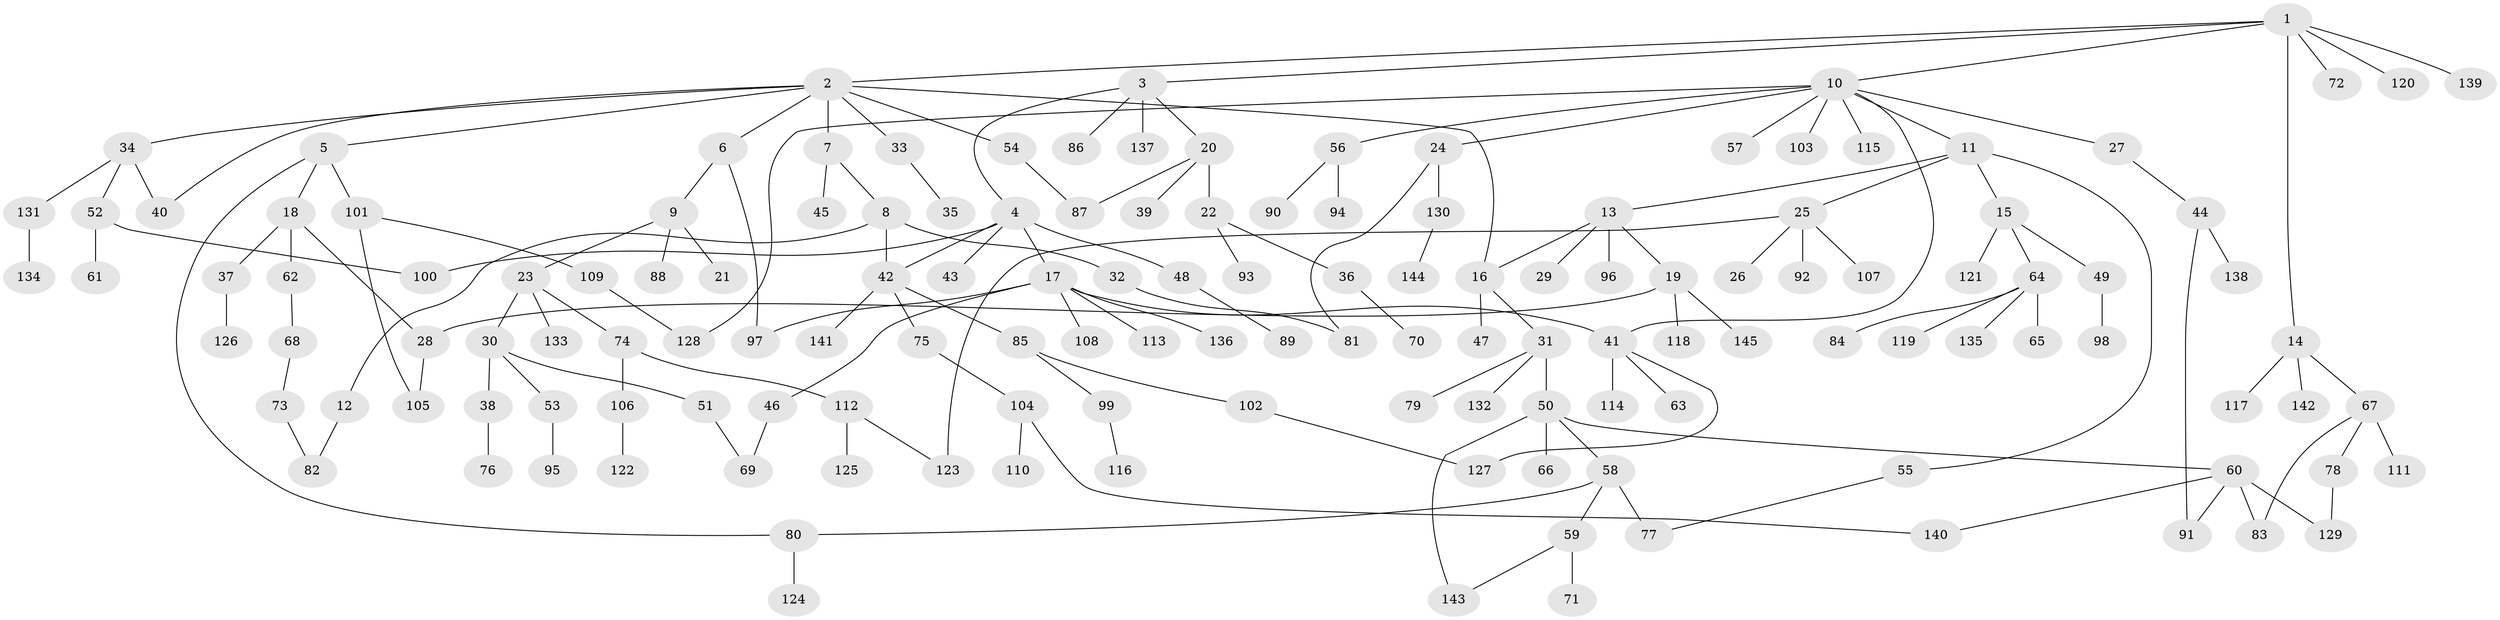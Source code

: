 // Generated by graph-tools (version 1.1) at 2025/10/02/27/25 16:10:54]
// undirected, 145 vertices, 166 edges
graph export_dot {
graph [start="1"]
  node [color=gray90,style=filled];
  1;
  2;
  3;
  4;
  5;
  6;
  7;
  8;
  9;
  10;
  11;
  12;
  13;
  14;
  15;
  16;
  17;
  18;
  19;
  20;
  21;
  22;
  23;
  24;
  25;
  26;
  27;
  28;
  29;
  30;
  31;
  32;
  33;
  34;
  35;
  36;
  37;
  38;
  39;
  40;
  41;
  42;
  43;
  44;
  45;
  46;
  47;
  48;
  49;
  50;
  51;
  52;
  53;
  54;
  55;
  56;
  57;
  58;
  59;
  60;
  61;
  62;
  63;
  64;
  65;
  66;
  67;
  68;
  69;
  70;
  71;
  72;
  73;
  74;
  75;
  76;
  77;
  78;
  79;
  80;
  81;
  82;
  83;
  84;
  85;
  86;
  87;
  88;
  89;
  90;
  91;
  92;
  93;
  94;
  95;
  96;
  97;
  98;
  99;
  100;
  101;
  102;
  103;
  104;
  105;
  106;
  107;
  108;
  109;
  110;
  111;
  112;
  113;
  114;
  115;
  116;
  117;
  118;
  119;
  120;
  121;
  122;
  123;
  124;
  125;
  126;
  127;
  128;
  129;
  130;
  131;
  132;
  133;
  134;
  135;
  136;
  137;
  138;
  139;
  140;
  141;
  142;
  143;
  144;
  145;
  1 -- 2;
  1 -- 3;
  1 -- 10;
  1 -- 14;
  1 -- 72;
  1 -- 120;
  1 -- 139;
  2 -- 5;
  2 -- 6;
  2 -- 7;
  2 -- 16;
  2 -- 33;
  2 -- 34;
  2 -- 54;
  2 -- 40;
  3 -- 4;
  3 -- 20;
  3 -- 86;
  3 -- 137;
  4 -- 17;
  4 -- 42;
  4 -- 43;
  4 -- 48;
  4 -- 100;
  5 -- 18;
  5 -- 101;
  5 -- 80;
  6 -- 9;
  6 -- 97;
  7 -- 8;
  7 -- 45;
  8 -- 12;
  8 -- 32;
  8 -- 42;
  9 -- 21;
  9 -- 23;
  9 -- 88;
  10 -- 11;
  10 -- 24;
  10 -- 27;
  10 -- 41;
  10 -- 56;
  10 -- 57;
  10 -- 103;
  10 -- 115;
  10 -- 128;
  11 -- 13;
  11 -- 15;
  11 -- 25;
  11 -- 55;
  12 -- 82;
  13 -- 19;
  13 -- 29;
  13 -- 96;
  13 -- 16;
  14 -- 67;
  14 -- 117;
  14 -- 142;
  15 -- 49;
  15 -- 64;
  15 -- 121;
  16 -- 31;
  16 -- 47;
  17 -- 46;
  17 -- 97;
  17 -- 108;
  17 -- 113;
  17 -- 136;
  17 -- 41;
  18 -- 28;
  18 -- 37;
  18 -- 62;
  19 -- 118;
  19 -- 145;
  19 -- 28;
  20 -- 22;
  20 -- 39;
  20 -- 87;
  22 -- 36;
  22 -- 93;
  23 -- 30;
  23 -- 74;
  23 -- 133;
  24 -- 130;
  24 -- 81;
  25 -- 26;
  25 -- 92;
  25 -- 107;
  25 -- 123;
  27 -- 44;
  28 -- 105;
  30 -- 38;
  30 -- 51;
  30 -- 53;
  31 -- 50;
  31 -- 79;
  31 -- 132;
  32 -- 81;
  33 -- 35;
  34 -- 40;
  34 -- 52;
  34 -- 131;
  36 -- 70;
  37 -- 126;
  38 -- 76;
  41 -- 63;
  41 -- 114;
  41 -- 127;
  42 -- 75;
  42 -- 85;
  42 -- 141;
  44 -- 138;
  44 -- 91;
  46 -- 69;
  48 -- 89;
  49 -- 98;
  50 -- 58;
  50 -- 60;
  50 -- 66;
  50 -- 143;
  51 -- 69;
  52 -- 61;
  52 -- 100;
  53 -- 95;
  54 -- 87;
  55 -- 77;
  56 -- 90;
  56 -- 94;
  58 -- 59;
  58 -- 77;
  58 -- 80;
  59 -- 71;
  59 -- 143;
  60 -- 83;
  60 -- 91;
  60 -- 129;
  60 -- 140;
  62 -- 68;
  64 -- 65;
  64 -- 84;
  64 -- 119;
  64 -- 135;
  67 -- 78;
  67 -- 111;
  67 -- 83;
  68 -- 73;
  73 -- 82;
  74 -- 106;
  74 -- 112;
  75 -- 104;
  78 -- 129;
  80 -- 124;
  85 -- 99;
  85 -- 102;
  99 -- 116;
  101 -- 109;
  101 -- 105;
  102 -- 127;
  104 -- 110;
  104 -- 140;
  106 -- 122;
  109 -- 128;
  112 -- 123;
  112 -- 125;
  130 -- 144;
  131 -- 134;
}
